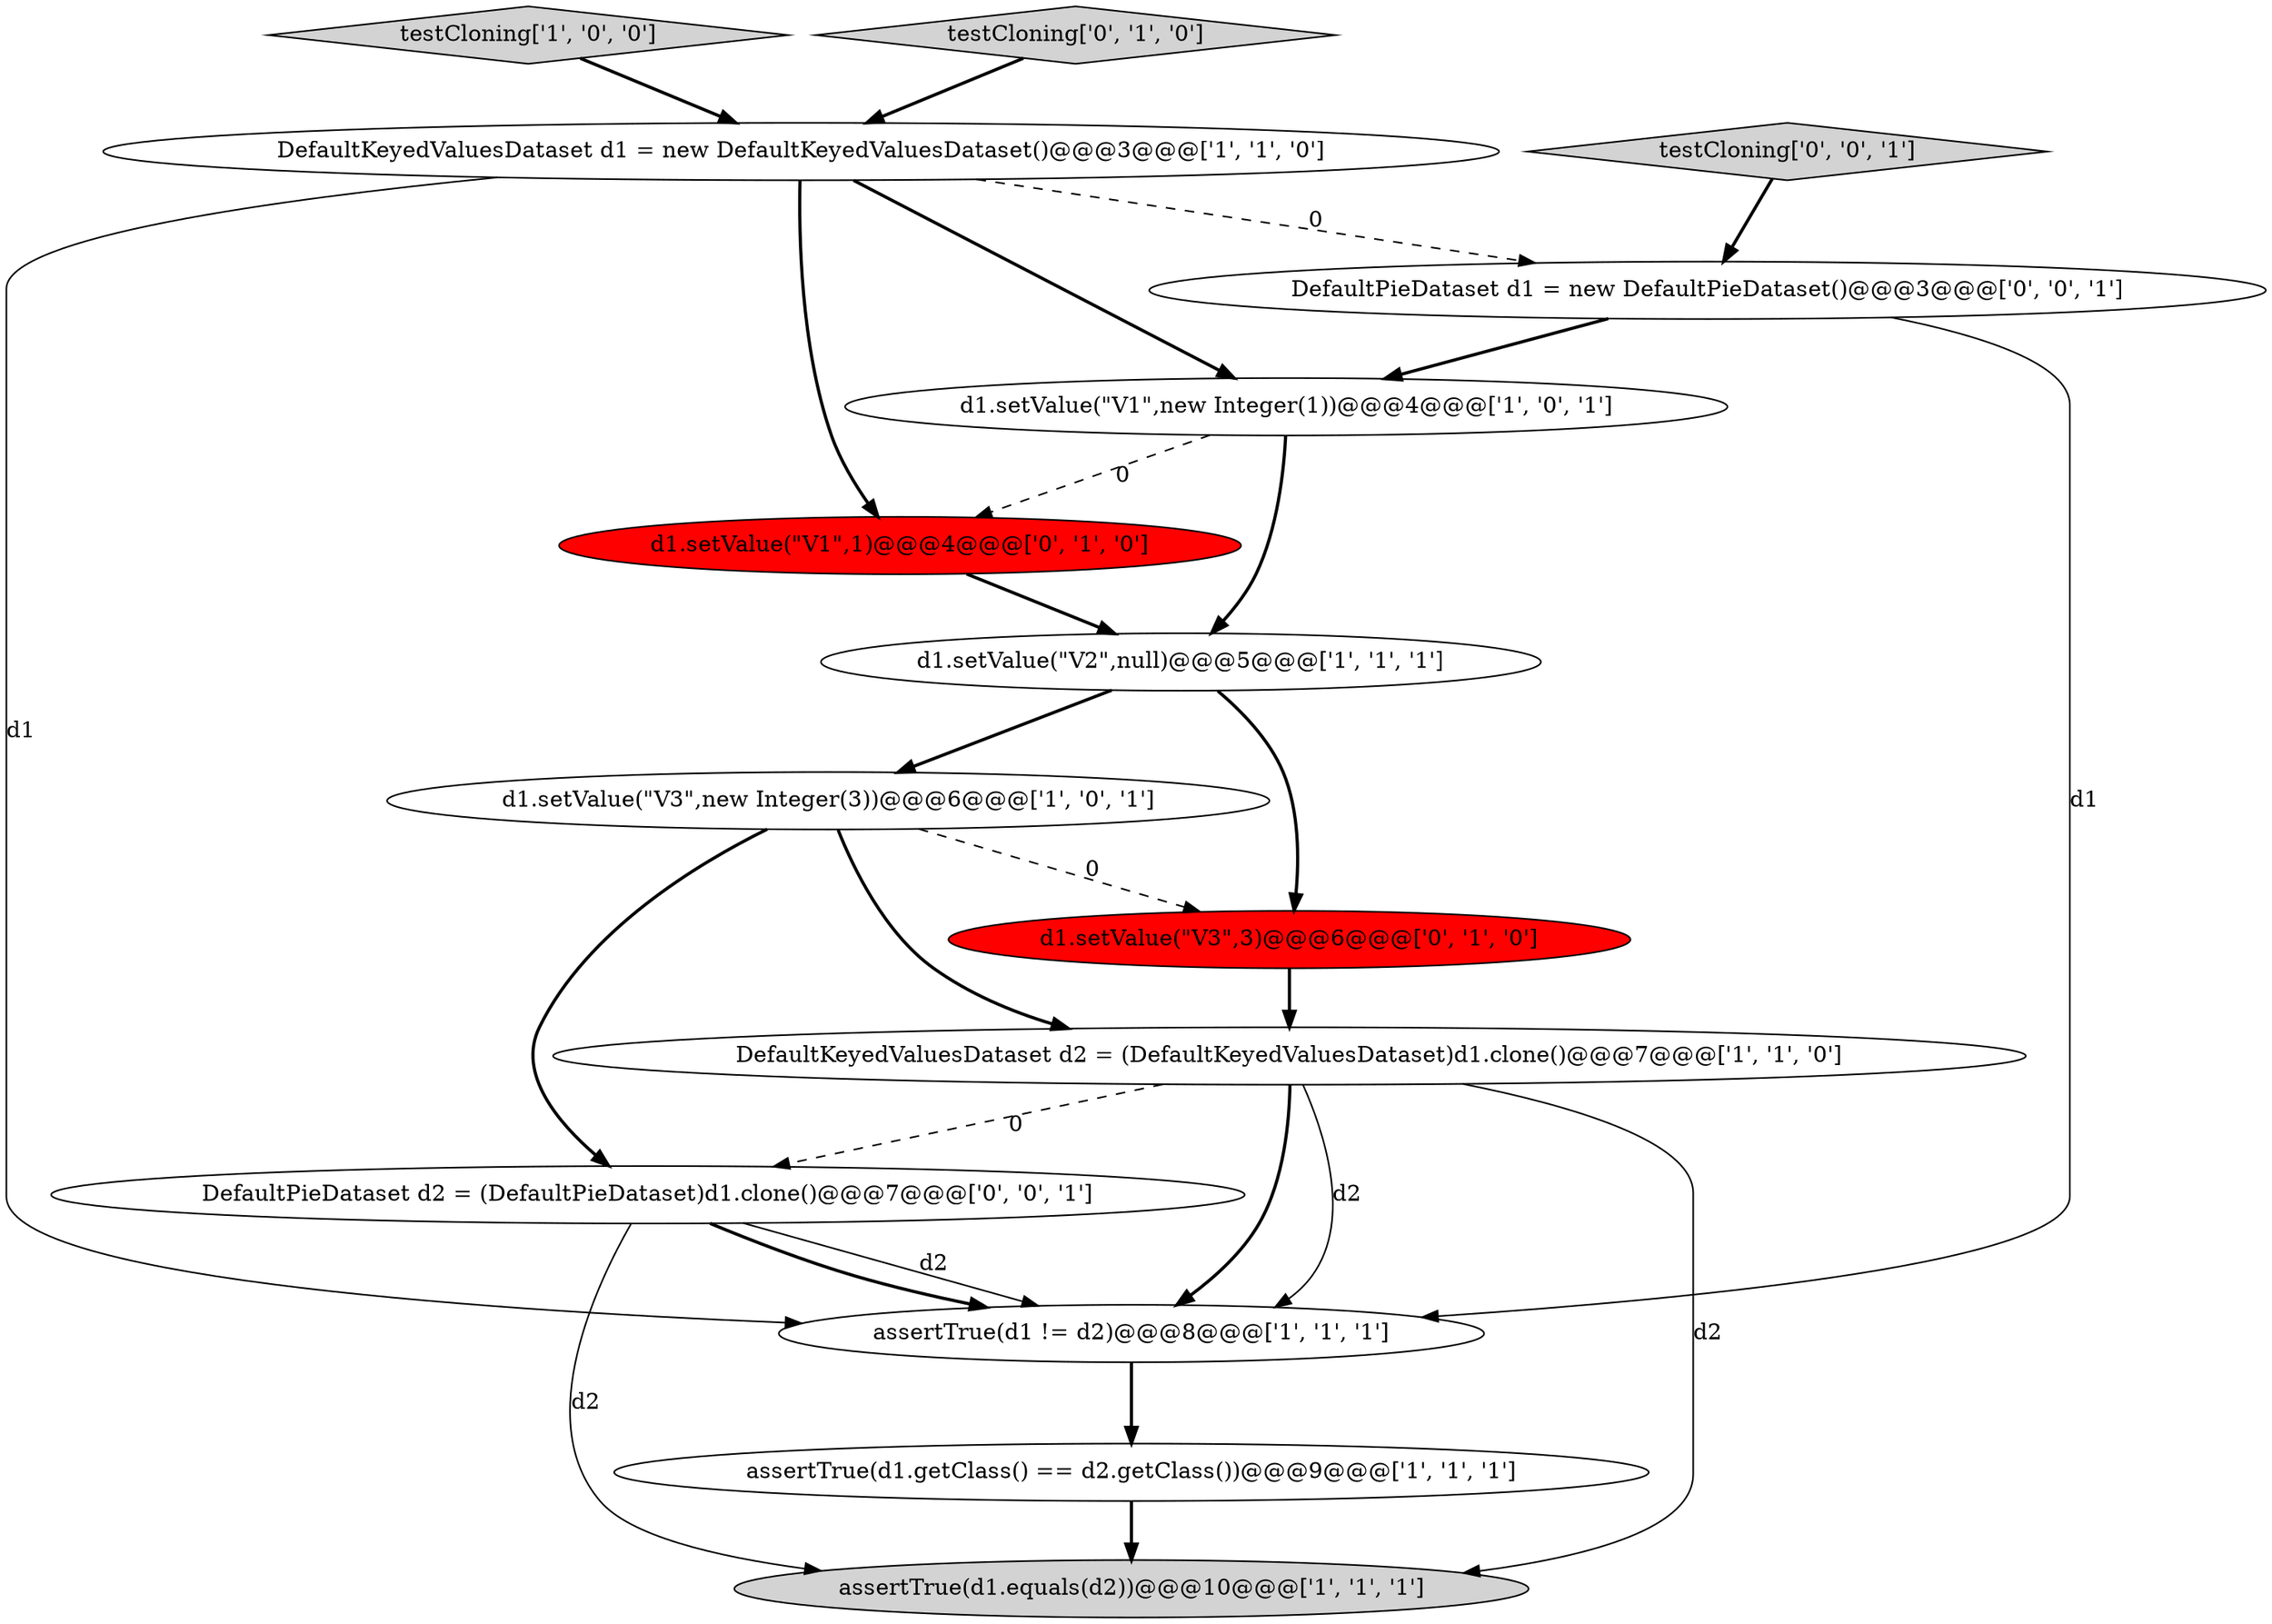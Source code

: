 digraph {
1 [style = filled, label = "assertTrue(d1.equals(d2))@@@10@@@['1', '1', '1']", fillcolor = lightgray, shape = ellipse image = "AAA0AAABBB1BBB"];
5 [style = filled, label = "testCloning['1', '0', '0']", fillcolor = lightgray, shape = diamond image = "AAA0AAABBB1BBB"];
7 [style = filled, label = "assertTrue(d1.getClass() == d2.getClass())@@@9@@@['1', '1', '1']", fillcolor = white, shape = ellipse image = "AAA0AAABBB1BBB"];
13 [style = filled, label = "testCloning['0', '0', '1']", fillcolor = lightgray, shape = diamond image = "AAA0AAABBB3BBB"];
6 [style = filled, label = "assertTrue(d1 != d2)@@@8@@@['1', '1', '1']", fillcolor = white, shape = ellipse image = "AAA0AAABBB1BBB"];
8 [style = filled, label = "DefaultKeyedValuesDataset d1 = new DefaultKeyedValuesDataset()@@@3@@@['1', '1', '0']", fillcolor = white, shape = ellipse image = "AAA0AAABBB1BBB"];
9 [style = filled, label = "testCloning['0', '1', '0']", fillcolor = lightgray, shape = diamond image = "AAA0AAABBB2BBB"];
0 [style = filled, label = "d1.setValue(\"V3\",new Integer(3))@@@6@@@['1', '0', '1']", fillcolor = white, shape = ellipse image = "AAA0AAABBB1BBB"];
3 [style = filled, label = "DefaultKeyedValuesDataset d2 = (DefaultKeyedValuesDataset)d1.clone()@@@7@@@['1', '1', '0']", fillcolor = white, shape = ellipse image = "AAA0AAABBB1BBB"];
11 [style = filled, label = "d1.setValue(\"V1\",1)@@@4@@@['0', '1', '0']", fillcolor = red, shape = ellipse image = "AAA1AAABBB2BBB"];
12 [style = filled, label = "DefaultPieDataset d1 = new DefaultPieDataset()@@@3@@@['0', '0', '1']", fillcolor = white, shape = ellipse image = "AAA0AAABBB3BBB"];
4 [style = filled, label = "d1.setValue(\"V2\",null)@@@5@@@['1', '1', '1']", fillcolor = white, shape = ellipse image = "AAA0AAABBB1BBB"];
2 [style = filled, label = "d1.setValue(\"V1\",new Integer(1))@@@4@@@['1', '0', '1']", fillcolor = white, shape = ellipse image = "AAA0AAABBB1BBB"];
10 [style = filled, label = "d1.setValue(\"V3\",3)@@@6@@@['0', '1', '0']", fillcolor = red, shape = ellipse image = "AAA1AAABBB2BBB"];
14 [style = filled, label = "DefaultPieDataset d2 = (DefaultPieDataset)d1.clone()@@@7@@@['0', '0', '1']", fillcolor = white, shape = ellipse image = "AAA0AAABBB3BBB"];
12->6 [style = solid, label="d1"];
0->3 [style = bold, label=""];
4->10 [style = bold, label=""];
5->8 [style = bold, label=""];
14->1 [style = solid, label="d2"];
7->1 [style = bold, label=""];
3->6 [style = solid, label="d2"];
3->1 [style = solid, label="d2"];
11->4 [style = bold, label=""];
3->6 [style = bold, label=""];
10->3 [style = bold, label=""];
8->12 [style = dashed, label="0"];
9->8 [style = bold, label=""];
2->4 [style = bold, label=""];
8->6 [style = solid, label="d1"];
0->10 [style = dashed, label="0"];
4->0 [style = bold, label=""];
12->2 [style = bold, label=""];
0->14 [style = bold, label=""];
13->12 [style = bold, label=""];
8->2 [style = bold, label=""];
14->6 [style = solid, label="d2"];
2->11 [style = dashed, label="0"];
3->14 [style = dashed, label="0"];
6->7 [style = bold, label=""];
8->11 [style = bold, label=""];
14->6 [style = bold, label=""];
}
